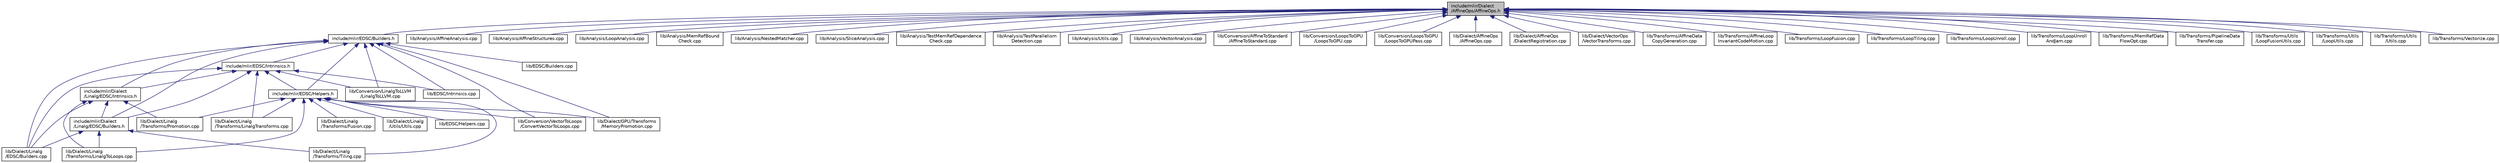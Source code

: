 digraph "include/mlir/Dialect/AffineOps/AffineOps.h"
{
  bgcolor="transparent";
  edge [fontname="Helvetica",fontsize="10",labelfontname="Helvetica",labelfontsize="10"];
  node [fontname="Helvetica",fontsize="10",shape=record];
  Node53 [label="include/mlir/Dialect\l/AffineOps/AffineOps.h",height=0.2,width=0.4,color="black", fillcolor="grey75", style="filled", fontcolor="black"];
  Node53 -> Node54 [dir="back",color="midnightblue",fontsize="10",style="solid",fontname="Helvetica"];
  Node54 [label="include/mlir/EDSC/Builders.h",height=0.2,width=0.4,color="black",URL="$EDSC_2Builders_8h.html"];
  Node54 -> Node55 [dir="back",color="midnightblue",fontsize="10",style="solid",fontname="Helvetica"];
  Node55 [label="include/mlir/Dialect\l/Linalg/EDSC/Builders.h",height=0.2,width=0.4,color="black",URL="$Dialect_2Linalg_2EDSC_2Builders_8h.html"];
  Node55 -> Node56 [dir="back",color="midnightblue",fontsize="10",style="solid",fontname="Helvetica"];
  Node56 [label="lib/Dialect/Linalg\l/EDSC/Builders.cpp",height=0.2,width=0.4,color="black",URL="$Dialect_2Linalg_2EDSC_2Builders_8cpp.html"];
  Node55 -> Node57 [dir="back",color="midnightblue",fontsize="10",style="solid",fontname="Helvetica"];
  Node57 [label="lib/Dialect/Linalg\l/Transforms/LinalgToLoops.cpp",height=0.2,width=0.4,color="black",URL="$LinalgToLoops_8cpp.html"];
  Node55 -> Node58 [dir="back",color="midnightblue",fontsize="10",style="solid",fontname="Helvetica"];
  Node58 [label="lib/Dialect/Linalg\l/Transforms/Tiling.cpp",height=0.2,width=0.4,color="black",URL="$Tiling_8cpp.html"];
  Node54 -> Node59 [dir="back",color="midnightblue",fontsize="10",style="solid",fontname="Helvetica"];
  Node59 [label="include/mlir/Dialect\l/Linalg/EDSC/Intrinsics.h",height=0.2,width=0.4,color="black",URL="$Dialect_2Linalg_2EDSC_2Intrinsics_8h.html"];
  Node59 -> Node55 [dir="back",color="midnightblue",fontsize="10",style="solid",fontname="Helvetica"];
  Node59 -> Node56 [dir="back",color="midnightblue",fontsize="10",style="solid",fontname="Helvetica"];
  Node59 -> Node57 [dir="back",color="midnightblue",fontsize="10",style="solid",fontname="Helvetica"];
  Node59 -> Node60 [dir="back",color="midnightblue",fontsize="10",style="solid",fontname="Helvetica"];
  Node60 [label="lib/Dialect/Linalg\l/Transforms/Promotion.cpp",height=0.2,width=0.4,color="black",URL="$Promotion_8cpp.html"];
  Node54 -> Node61 [dir="back",color="midnightblue",fontsize="10",style="solid",fontname="Helvetica"];
  Node61 [label="include/mlir/EDSC/Helpers.h",height=0.2,width=0.4,color="black",URL="$Helpers_8h.html"];
  Node61 -> Node62 [dir="back",color="midnightblue",fontsize="10",style="solid",fontname="Helvetica"];
  Node62 [label="lib/Conversion/VectorToLoops\l/ConvertVectorToLoops.cpp",height=0.2,width=0.4,color="black",URL="$ConvertVectorToLoops_8cpp.html"];
  Node61 -> Node63 [dir="back",color="midnightblue",fontsize="10",style="solid",fontname="Helvetica"];
  Node63 [label="lib/Dialect/GPU/Transforms\l/MemoryPromotion.cpp",height=0.2,width=0.4,color="black",URL="$MemoryPromotion_8cpp.html"];
  Node61 -> Node64 [dir="back",color="midnightblue",fontsize="10",style="solid",fontname="Helvetica"];
  Node64 [label="lib/Dialect/Linalg\l/Transforms/Fusion.cpp",height=0.2,width=0.4,color="black",URL="$Fusion_8cpp.html"];
  Node61 -> Node57 [dir="back",color="midnightblue",fontsize="10",style="solid",fontname="Helvetica"];
  Node61 -> Node65 [dir="back",color="midnightblue",fontsize="10",style="solid",fontname="Helvetica"];
  Node65 [label="lib/Dialect/Linalg\l/Transforms/LinalgTransforms.cpp",height=0.2,width=0.4,color="black",URL="$LinalgTransforms_8cpp.html"];
  Node61 -> Node60 [dir="back",color="midnightblue",fontsize="10",style="solid",fontname="Helvetica"];
  Node61 -> Node58 [dir="back",color="midnightblue",fontsize="10",style="solid",fontname="Helvetica"];
  Node61 -> Node66 [dir="back",color="midnightblue",fontsize="10",style="solid",fontname="Helvetica"];
  Node66 [label="lib/Dialect/Linalg\l/Utils/Utils.cpp",height=0.2,width=0.4,color="black",URL="$Dialect_2Linalg_2Utils_2Utils_8cpp.html"];
  Node61 -> Node67 [dir="back",color="midnightblue",fontsize="10",style="solid",fontname="Helvetica"];
  Node67 [label="lib/EDSC/Helpers.cpp",height=0.2,width=0.4,color="black",URL="$Helpers_8cpp.html"];
  Node54 -> Node68 [dir="back",color="midnightblue",fontsize="10",style="solid",fontname="Helvetica"];
  Node68 [label="include/mlir/EDSC/Intrinsics.h",height=0.2,width=0.4,color="black",URL="$EDSC_2Intrinsics_8h.html"];
  Node68 -> Node55 [dir="back",color="midnightblue",fontsize="10",style="solid",fontname="Helvetica"];
  Node68 -> Node59 [dir="back",color="midnightblue",fontsize="10",style="solid",fontname="Helvetica"];
  Node68 -> Node61 [dir="back",color="midnightblue",fontsize="10",style="solid",fontname="Helvetica"];
  Node68 -> Node69 [dir="back",color="midnightblue",fontsize="10",style="solid",fontname="Helvetica"];
  Node69 [label="lib/Conversion/LinalgToLLVM\l/LinalgToLLVM.cpp",height=0.2,width=0.4,color="black",URL="$LinalgToLLVM_8cpp.html"];
  Node68 -> Node56 [dir="back",color="midnightblue",fontsize="10",style="solid",fontname="Helvetica"];
  Node68 -> Node65 [dir="back",color="midnightblue",fontsize="10",style="solid",fontname="Helvetica"];
  Node68 -> Node70 [dir="back",color="midnightblue",fontsize="10",style="solid",fontname="Helvetica"];
  Node70 [label="lib/EDSC/Intrinsics.cpp",height=0.2,width=0.4,color="black",URL="$Intrinsics_8cpp.html"];
  Node54 -> Node69 [dir="back",color="midnightblue",fontsize="10",style="solid",fontname="Helvetica"];
  Node54 -> Node62 [dir="back",color="midnightblue",fontsize="10",style="solid",fontname="Helvetica"];
  Node54 -> Node63 [dir="back",color="midnightblue",fontsize="10",style="solid",fontname="Helvetica"];
  Node54 -> Node56 [dir="back",color="midnightblue",fontsize="10",style="solid",fontname="Helvetica"];
  Node54 -> Node71 [dir="back",color="midnightblue",fontsize="10",style="solid",fontname="Helvetica"];
  Node71 [label="lib/EDSC/Builders.cpp",height=0.2,width=0.4,color="black",URL="$EDSC_2Builders_8cpp.html"];
  Node54 -> Node70 [dir="back",color="midnightblue",fontsize="10",style="solid",fontname="Helvetica"];
  Node53 -> Node72 [dir="back",color="midnightblue",fontsize="10",style="solid",fontname="Helvetica"];
  Node72 [label="lib/Analysis/AffineAnalysis.cpp",height=0.2,width=0.4,color="black",URL="$AffineAnalysis_8cpp.html"];
  Node53 -> Node73 [dir="back",color="midnightblue",fontsize="10",style="solid",fontname="Helvetica"];
  Node73 [label="lib/Analysis/AffineStructures.cpp",height=0.2,width=0.4,color="black",URL="$AffineStructures_8cpp.html"];
  Node53 -> Node74 [dir="back",color="midnightblue",fontsize="10",style="solid",fontname="Helvetica"];
  Node74 [label="lib/Analysis/LoopAnalysis.cpp",height=0.2,width=0.4,color="black",URL="$LoopAnalysis_8cpp.html"];
  Node53 -> Node75 [dir="back",color="midnightblue",fontsize="10",style="solid",fontname="Helvetica"];
  Node75 [label="lib/Analysis/MemRefBound\lCheck.cpp",height=0.2,width=0.4,color="black",URL="$MemRefBoundCheck_8cpp.html"];
  Node53 -> Node76 [dir="back",color="midnightblue",fontsize="10",style="solid",fontname="Helvetica"];
  Node76 [label="lib/Analysis/NestedMatcher.cpp",height=0.2,width=0.4,color="black",URL="$NestedMatcher_8cpp.html"];
  Node53 -> Node77 [dir="back",color="midnightblue",fontsize="10",style="solid",fontname="Helvetica"];
  Node77 [label="lib/Analysis/SliceAnalysis.cpp",height=0.2,width=0.4,color="black",URL="$SliceAnalysis_8cpp.html"];
  Node53 -> Node78 [dir="back",color="midnightblue",fontsize="10",style="solid",fontname="Helvetica"];
  Node78 [label="lib/Analysis/TestMemRefDependence\lCheck.cpp",height=0.2,width=0.4,color="black",URL="$TestMemRefDependenceCheck_8cpp.html"];
  Node53 -> Node79 [dir="back",color="midnightblue",fontsize="10",style="solid",fontname="Helvetica"];
  Node79 [label="lib/Analysis/TestParallelism\lDetection.cpp",height=0.2,width=0.4,color="black",URL="$TestParallelismDetection_8cpp.html"];
  Node53 -> Node80 [dir="back",color="midnightblue",fontsize="10",style="solid",fontname="Helvetica"];
  Node80 [label="lib/Analysis/Utils.cpp",height=0.2,width=0.4,color="black",URL="$Analysis_2Utils_8cpp.html"];
  Node53 -> Node81 [dir="back",color="midnightblue",fontsize="10",style="solid",fontname="Helvetica"];
  Node81 [label="lib/Analysis/VectorAnalysis.cpp",height=0.2,width=0.4,color="black",URL="$VectorAnalysis_8cpp.html"];
  Node53 -> Node82 [dir="back",color="midnightblue",fontsize="10",style="solid",fontname="Helvetica"];
  Node82 [label="lib/Conversion/AffineToStandard\l/AffineToStandard.cpp",height=0.2,width=0.4,color="black",URL="$AffineToStandard_8cpp.html"];
  Node53 -> Node83 [dir="back",color="midnightblue",fontsize="10",style="solid",fontname="Helvetica"];
  Node83 [label="lib/Conversion/LoopsToGPU\l/LoopsToGPU.cpp",height=0.2,width=0.4,color="black",URL="$LoopsToGPU_8cpp.html"];
  Node53 -> Node84 [dir="back",color="midnightblue",fontsize="10",style="solid",fontname="Helvetica"];
  Node84 [label="lib/Conversion/LoopsToGPU\l/LoopsToGPUPass.cpp",height=0.2,width=0.4,color="black",URL="$LoopsToGPUPass_8cpp.html"];
  Node53 -> Node85 [dir="back",color="midnightblue",fontsize="10",style="solid",fontname="Helvetica"];
  Node85 [label="lib/Dialect/AffineOps\l/AffineOps.cpp",height=0.2,width=0.4,color="black",URL="$AffineOps_8cpp.html"];
  Node53 -> Node86 [dir="back",color="midnightblue",fontsize="10",style="solid",fontname="Helvetica"];
  Node86 [label="lib/Dialect/AffineOps\l/DialectRegistration.cpp",height=0.2,width=0.4,color="black",URL="$AffineOps_2DialectRegistration_8cpp.html"];
  Node53 -> Node87 [dir="back",color="midnightblue",fontsize="10",style="solid",fontname="Helvetica"];
  Node87 [label="lib/Dialect/VectorOps\l/VectorTransforms.cpp",height=0.2,width=0.4,color="black",URL="$VectorTransforms_8cpp.html"];
  Node53 -> Node88 [dir="back",color="midnightblue",fontsize="10",style="solid",fontname="Helvetica"];
  Node88 [label="lib/Transforms/AffineData\lCopyGeneration.cpp",height=0.2,width=0.4,color="black",URL="$AffineDataCopyGeneration_8cpp.html"];
  Node53 -> Node89 [dir="back",color="midnightblue",fontsize="10",style="solid",fontname="Helvetica"];
  Node89 [label="lib/Transforms/AffineLoop\lInvariantCodeMotion.cpp",height=0.2,width=0.4,color="black",URL="$AffineLoopInvariantCodeMotion_8cpp.html"];
  Node53 -> Node90 [dir="back",color="midnightblue",fontsize="10",style="solid",fontname="Helvetica"];
  Node90 [label="lib/Transforms/LoopFusion.cpp",height=0.2,width=0.4,color="black",URL="$LoopFusion_8cpp.html"];
  Node53 -> Node91 [dir="back",color="midnightblue",fontsize="10",style="solid",fontname="Helvetica"];
  Node91 [label="lib/Transforms/LoopTiling.cpp",height=0.2,width=0.4,color="black",URL="$LoopTiling_8cpp.html"];
  Node53 -> Node92 [dir="back",color="midnightblue",fontsize="10",style="solid",fontname="Helvetica"];
  Node92 [label="lib/Transforms/LoopUnroll.cpp",height=0.2,width=0.4,color="black",URL="$LoopUnroll_8cpp.html"];
  Node53 -> Node93 [dir="back",color="midnightblue",fontsize="10",style="solid",fontname="Helvetica"];
  Node93 [label="lib/Transforms/LoopUnroll\lAndJam.cpp",height=0.2,width=0.4,color="black",URL="$LoopUnrollAndJam_8cpp.html"];
  Node53 -> Node94 [dir="back",color="midnightblue",fontsize="10",style="solid",fontname="Helvetica"];
  Node94 [label="lib/Transforms/MemRefData\lFlowOpt.cpp",height=0.2,width=0.4,color="black",URL="$MemRefDataFlowOpt_8cpp.html"];
  Node53 -> Node95 [dir="back",color="midnightblue",fontsize="10",style="solid",fontname="Helvetica"];
  Node95 [label="lib/Transforms/PipelineData\lTransfer.cpp",height=0.2,width=0.4,color="black",URL="$PipelineDataTransfer_8cpp.html"];
  Node53 -> Node96 [dir="back",color="midnightblue",fontsize="10",style="solid",fontname="Helvetica"];
  Node96 [label="lib/Transforms/Utils\l/LoopFusionUtils.cpp",height=0.2,width=0.4,color="black",URL="$LoopFusionUtils_8cpp.html"];
  Node53 -> Node97 [dir="back",color="midnightblue",fontsize="10",style="solid",fontname="Helvetica"];
  Node97 [label="lib/Transforms/Utils\l/LoopUtils.cpp",height=0.2,width=0.4,color="black",URL="$LoopUtils_8cpp.html"];
  Node53 -> Node98 [dir="back",color="midnightblue",fontsize="10",style="solid",fontname="Helvetica"];
  Node98 [label="lib/Transforms/Utils\l/Utils.cpp",height=0.2,width=0.4,color="black",URL="$Transforms_2Utils_2Utils_8cpp.html"];
  Node53 -> Node99 [dir="back",color="midnightblue",fontsize="10",style="solid",fontname="Helvetica"];
  Node99 [label="lib/Transforms/Vectorize.cpp",height=0.2,width=0.4,color="black",URL="$Vectorize_8cpp.html"];
}
